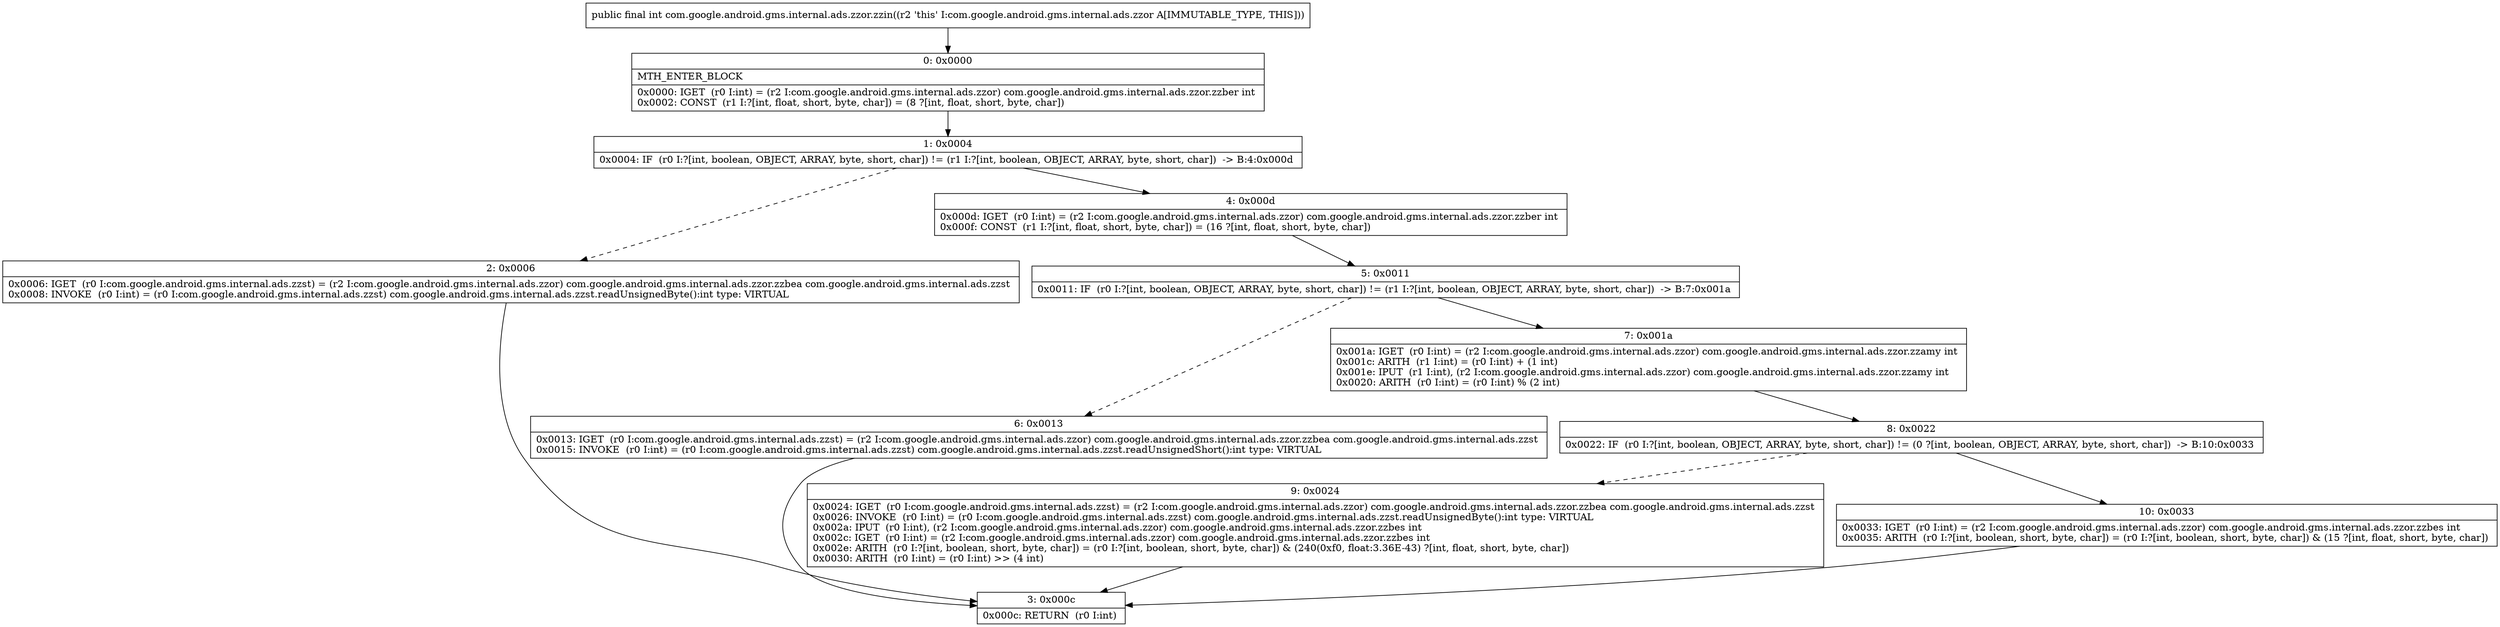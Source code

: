 digraph "CFG forcom.google.android.gms.internal.ads.zzor.zzin()I" {
Node_0 [shape=record,label="{0\:\ 0x0000|MTH_ENTER_BLOCK\l|0x0000: IGET  (r0 I:int) = (r2 I:com.google.android.gms.internal.ads.zzor) com.google.android.gms.internal.ads.zzor.zzber int \l0x0002: CONST  (r1 I:?[int, float, short, byte, char]) = (8 ?[int, float, short, byte, char]) \l}"];
Node_1 [shape=record,label="{1\:\ 0x0004|0x0004: IF  (r0 I:?[int, boolean, OBJECT, ARRAY, byte, short, char]) != (r1 I:?[int, boolean, OBJECT, ARRAY, byte, short, char])  \-\> B:4:0x000d \l}"];
Node_2 [shape=record,label="{2\:\ 0x0006|0x0006: IGET  (r0 I:com.google.android.gms.internal.ads.zzst) = (r2 I:com.google.android.gms.internal.ads.zzor) com.google.android.gms.internal.ads.zzor.zzbea com.google.android.gms.internal.ads.zzst \l0x0008: INVOKE  (r0 I:int) = (r0 I:com.google.android.gms.internal.ads.zzst) com.google.android.gms.internal.ads.zzst.readUnsignedByte():int type: VIRTUAL \l}"];
Node_3 [shape=record,label="{3\:\ 0x000c|0x000c: RETURN  (r0 I:int) \l}"];
Node_4 [shape=record,label="{4\:\ 0x000d|0x000d: IGET  (r0 I:int) = (r2 I:com.google.android.gms.internal.ads.zzor) com.google.android.gms.internal.ads.zzor.zzber int \l0x000f: CONST  (r1 I:?[int, float, short, byte, char]) = (16 ?[int, float, short, byte, char]) \l}"];
Node_5 [shape=record,label="{5\:\ 0x0011|0x0011: IF  (r0 I:?[int, boolean, OBJECT, ARRAY, byte, short, char]) != (r1 I:?[int, boolean, OBJECT, ARRAY, byte, short, char])  \-\> B:7:0x001a \l}"];
Node_6 [shape=record,label="{6\:\ 0x0013|0x0013: IGET  (r0 I:com.google.android.gms.internal.ads.zzst) = (r2 I:com.google.android.gms.internal.ads.zzor) com.google.android.gms.internal.ads.zzor.zzbea com.google.android.gms.internal.ads.zzst \l0x0015: INVOKE  (r0 I:int) = (r0 I:com.google.android.gms.internal.ads.zzst) com.google.android.gms.internal.ads.zzst.readUnsignedShort():int type: VIRTUAL \l}"];
Node_7 [shape=record,label="{7\:\ 0x001a|0x001a: IGET  (r0 I:int) = (r2 I:com.google.android.gms.internal.ads.zzor) com.google.android.gms.internal.ads.zzor.zzamy int \l0x001c: ARITH  (r1 I:int) = (r0 I:int) + (1 int) \l0x001e: IPUT  (r1 I:int), (r2 I:com.google.android.gms.internal.ads.zzor) com.google.android.gms.internal.ads.zzor.zzamy int \l0x0020: ARITH  (r0 I:int) = (r0 I:int) % (2 int) \l}"];
Node_8 [shape=record,label="{8\:\ 0x0022|0x0022: IF  (r0 I:?[int, boolean, OBJECT, ARRAY, byte, short, char]) != (0 ?[int, boolean, OBJECT, ARRAY, byte, short, char])  \-\> B:10:0x0033 \l}"];
Node_9 [shape=record,label="{9\:\ 0x0024|0x0024: IGET  (r0 I:com.google.android.gms.internal.ads.zzst) = (r2 I:com.google.android.gms.internal.ads.zzor) com.google.android.gms.internal.ads.zzor.zzbea com.google.android.gms.internal.ads.zzst \l0x0026: INVOKE  (r0 I:int) = (r0 I:com.google.android.gms.internal.ads.zzst) com.google.android.gms.internal.ads.zzst.readUnsignedByte():int type: VIRTUAL \l0x002a: IPUT  (r0 I:int), (r2 I:com.google.android.gms.internal.ads.zzor) com.google.android.gms.internal.ads.zzor.zzbes int \l0x002c: IGET  (r0 I:int) = (r2 I:com.google.android.gms.internal.ads.zzor) com.google.android.gms.internal.ads.zzor.zzbes int \l0x002e: ARITH  (r0 I:?[int, boolean, short, byte, char]) = (r0 I:?[int, boolean, short, byte, char]) & (240(0xf0, float:3.36E\-43) ?[int, float, short, byte, char]) \l0x0030: ARITH  (r0 I:int) = (r0 I:int) \>\> (4 int) \l}"];
Node_10 [shape=record,label="{10\:\ 0x0033|0x0033: IGET  (r0 I:int) = (r2 I:com.google.android.gms.internal.ads.zzor) com.google.android.gms.internal.ads.zzor.zzbes int \l0x0035: ARITH  (r0 I:?[int, boolean, short, byte, char]) = (r0 I:?[int, boolean, short, byte, char]) & (15 ?[int, float, short, byte, char]) \l}"];
MethodNode[shape=record,label="{public final int com.google.android.gms.internal.ads.zzor.zzin((r2 'this' I:com.google.android.gms.internal.ads.zzor A[IMMUTABLE_TYPE, THIS])) }"];
MethodNode -> Node_0;
Node_0 -> Node_1;
Node_1 -> Node_2[style=dashed];
Node_1 -> Node_4;
Node_2 -> Node_3;
Node_4 -> Node_5;
Node_5 -> Node_6[style=dashed];
Node_5 -> Node_7;
Node_6 -> Node_3;
Node_7 -> Node_8;
Node_8 -> Node_9[style=dashed];
Node_8 -> Node_10;
Node_9 -> Node_3;
Node_10 -> Node_3;
}

